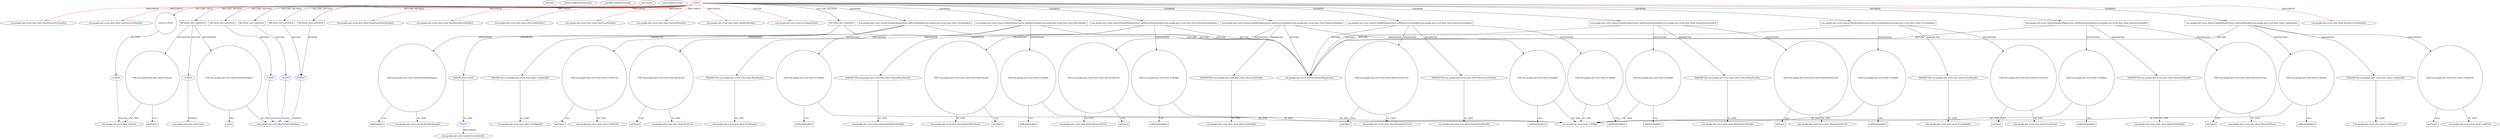 digraph {
baseInfo[graphId=697,category="pattern",isAnonymous=false,possibleRelation=true]
frameworkRelatedTypesInfo[0="com.google.gwt.event.dom.client.HasBlurHandlers",1="com.google.gwt.event.dom.client.HasMouseUpHandlers",2="com.google.gwt.event.dom.client.HasMouseOverHandlers",3="com.google.gwt.user.client.ui.ComplexPanel",4="com.google.gwt.event.dom.client.HasLoadHandlers",5="com.google.gwt.event.dom.client.HasClickHandlers",6="com.google.gwt.event.dom.client.HasMouseOutHandlers",7="com.google.gwt.event.dom.client.HasMouseMoveHandlers",8="com.google.gwt.event.dom.client.HasFocusHandlers",9="com.google.gwt.event.dom.client.HasMouseDownHandlers"]
possibleCollaborationsInfo[0="697~RETURN_TYPE_DECLARATION-CLIENT_METHOD_DECLARATION-~com.google.gwt.event.dom.client.HasBlurHandlers com.google.gwt.event.dom.client.HasMouseUpHandlers com.google.gwt.event.dom.client.HasMouseOverHandlers com.google.gwt.user.client.ui.ComplexPanel com.google.gwt.event.dom.client.HasLoadHandlers com.google.gwt.event.dom.client.HasClickHandlers com.google.gwt.event.dom.client.HasMouseOutHandlers com.google.gwt.event.dom.client.HasMouseMoveHandlers com.google.gwt.event.dom.client.HasFocusHandlers com.google.gwt.event.dom.client.HasMouseDownHandlers ~com.google.gwt.core.client.JavaScriptObject ~false~false",1="697~FIELD_TYPE_DECLARATION-~com.google.gwt.event.dom.client.HasBlurHandlers com.google.gwt.event.dom.client.HasMouseUpHandlers com.google.gwt.event.dom.client.HasMouseOverHandlers com.google.gwt.user.client.ui.ComplexPanel com.google.gwt.event.dom.client.HasLoadHandlers com.google.gwt.event.dom.client.HasClickHandlers com.google.gwt.event.dom.client.HasMouseOutHandlers com.google.gwt.event.dom.client.HasMouseMoveHandlers com.google.gwt.event.dom.client.HasFocusHandlers com.google.gwt.event.dom.client.HasMouseDownHandlers ~com.google.gwt.dom.client.Element ~false~false",2="697~RETURN_TYPE_DECLARATION-CLIENT_METHOD_DECLARATION-~com.google.gwt.event.dom.client.HasBlurHandlers com.google.gwt.event.dom.client.HasMouseUpHandlers com.google.gwt.event.dom.client.HasMouseOverHandlers com.google.gwt.user.client.ui.ComplexPanel com.google.gwt.event.dom.client.HasLoadHandlers com.google.gwt.event.dom.client.HasClickHandlers com.google.gwt.event.dom.client.HasMouseOutHandlers com.google.gwt.event.dom.client.HasMouseMoveHandlers com.google.gwt.event.dom.client.HasFocusHandlers com.google.gwt.event.dom.client.HasMouseDownHandlers ~com.google.gwt.dom.client.Style ~false~false",3="697~PARAMETER_TYPE_DECLARATION-CLIENT_METHOD_DECLARATION-~com.google.gwt.event.dom.client.HasBlurHandlers com.google.gwt.event.dom.client.HasMouseUpHandlers com.google.gwt.event.dom.client.HasMouseOverHandlers com.google.gwt.user.client.ui.ComplexPanel com.google.gwt.event.dom.client.HasLoadHandlers com.google.gwt.event.dom.client.HasClickHandlers com.google.gwt.event.dom.client.HasMouseOutHandlers com.google.gwt.event.dom.client.HasMouseMoveHandlers com.google.gwt.event.dom.client.HasFocusHandlers com.google.gwt.event.dom.client.HasMouseDownHandlers ~com.google.gwt.event.shared.EventHandler ~false~false",4="697~RETURN_TYPE_DECLARATION-CLIENT_METHOD_DECLARATION-~com.google.gwt.event.dom.client.HasBlurHandlers com.google.gwt.event.dom.client.HasMouseUpHandlers com.google.gwt.event.dom.client.HasMouseOverHandlers com.google.gwt.user.client.ui.ComplexPanel com.google.gwt.event.dom.client.HasLoadHandlers com.google.gwt.event.dom.client.HasClickHandlers com.google.gwt.event.dom.client.HasMouseOutHandlers com.google.gwt.event.dom.client.HasMouseMoveHandlers com.google.gwt.event.dom.client.HasFocusHandlers com.google.gwt.event.dom.client.HasMouseDownHandlers ~com.google.gwt.core.client.JavaScriptObject ~false~false",5="697~RETURN_TYPE_DECLARATION-CLIENT_METHOD_DECLARATION-RETURN_TYPE_DECLARATION-CLIENT_METHOD_DECLARATION-~com.google.gwt.event.dom.client.HasBlurHandlers com.google.gwt.event.dom.client.HasMouseUpHandlers com.google.gwt.event.dom.client.HasMouseOverHandlers com.google.gwt.user.client.ui.ComplexPanel com.google.gwt.event.dom.client.HasLoadHandlers com.google.gwt.event.dom.client.HasClickHandlers com.google.gwt.event.dom.client.HasMouseOutHandlers com.google.gwt.event.dom.client.HasMouseMoveHandlers com.google.gwt.event.dom.client.HasFocusHandlers com.google.gwt.event.dom.client.HasMouseDownHandlers ~com.google.gwt.core.client.JavaScriptObject ~false~false"]
patternInfo[frequency=2.0,patternRootClient=0]
patternInstancesInfo[0="mguiral-GwtSvgLib~/mguiral-GwtSvgLib/GwtSvgLib-master/src/gwt/html5/svg/client/user/ui/SVGSymbolWidget.java~SVGSymbolWidget~3998",1="mguiral-GwtSvgLib~/mguiral-GwtSvgLib/GwtSvgLib-master/src/gwt/html5/svg/client/user/ui/SVGGraphicalWidget.java~SVGGraphicalWidget~3974"]
7[label="com.google.gwt.event.dom.client.HasMouseOverHandlers",vertexType="FRAMEWORK_INTERFACE_TYPE",isFrameworkType=false]
0[label="CLIENT",vertexType="ROOT_CLIENT_CLASS_DECLARATION",isFrameworkType=false,color=red]
6[label="com.google.gwt.event.dom.client.HasMouseUpHandlers",vertexType="FRAMEWORK_INTERFACE_TYPE",isFrameworkType=false]
11[label="FIELD:CLIENT",vertexType="FIELD_DECLARATION",isFrameworkType=false,shape=circle]
5[label="com.google.gwt.event.dom.client.HasMouseDownHandlers",vertexType="FRAMEWORK_INTERFACE_TYPE",isFrameworkType=false]
8[label="com.google.gwt.event.dom.client.HasMouseMoveHandlers",vertexType="FRAMEWORK_INTERFACE_TYPE",isFrameworkType=false]
4[label="com.google.gwt.event.dom.client.HasClickHandlers",vertexType="FRAMEWORK_INTERFACE_TYPE",isFrameworkType=false]
2[label="com.google.gwt.event.dom.client.HasFocusHandlers",vertexType="FRAMEWORK_INTERFACE_TYPE",isFrameworkType=false]
10[label="com.google.gwt.event.dom.client.HasLoadHandlers",vertexType="FRAMEWORK_INTERFACE_TYPE",isFrameworkType=false]
3[label="com.google.gwt.event.dom.client.HasBlurHandlers",vertexType="FRAMEWORK_INTERFACE_TYPE",isFrameworkType=false]
1[label="com.google.gwt.user.client.ui.ComplexPanel",vertexType="FRAMEWORK_CLASS_TYPE",isFrameworkType=false]
128[label="METHOD_DECLARATION",vertexType="CLIENT_METHOD_DECLARATION",isFrameworkType=false,shape=box]
130[label="PARAMETER:CLIENT",vertexType="PARAMETER_DECLARATION",isFrameworkType=false]
111[label="METHOD_DECLARATION",vertexType="CLIENT_METHOD_DECLARATION",isFrameworkType=false,shape=box]
123[label="METHOD_DECLARATION",vertexType="CLIENT_METHOD_DECLARATION",isFrameworkType=false,shape=box]
109[label="METHOD_DECLARATION",vertexType="CLIENT_METHOD_DECLARATION",isFrameworkType=false,shape=box]
117[label="VAR:com.google.gwt.dom.client.Element",vertexType="VARIABLE_EXPRESION",isFrameworkType=false,shape=circle]
114[label="VAR:com.google.gwt.core.client.JavaScriptObject",vertexType="VARIABLE_EXPRESION",isFrameworkType=false,shape=circle]
105[label="METHOD_DECLARATION",vertexType="CLIENT_METHOD_DECLARATION",isFrameworkType=false,shape=box]
94[label="com.google.gwt.event.shared.HandlerRegistration addLoadHandler(com.google.gwt.event.dom.client.LoadHandler)",vertexType="OVERRIDING_METHOD_DECLARATION",isFrameworkType=false,shape=box]
133[label="VAR:com.google.gwt.event.shared.HandlerManager",vertexType="VARIABLE_EXPRESION",isFrameworkType=false,shape=circle]
134[label="addHandler()",vertexType="INSIDE_CALL",isFrameworkType=false,shape=box]
135[label="com.google.gwt.event.shared.HandlerManager",vertexType="FRAMEWORK_CLASS_TYPE",isFrameworkType=false]
34[label="com.google.gwt.event.shared.HandlerRegistration addClickHandler(com.google.gwt.event.dom.client.ClickHandler)",vertexType="OVERRIDING_METHOD_DECLARATION",isFrameworkType=false,shape=box]
41[label="VAR:com.google.gwt.event.dom.client.ClickEvent",vertexType="VARIABLE_EXPRESION",isFrameworkType=false,shape=circle]
43[label="com.google.gwt.event.dom.client.ClickEvent",vertexType="FRAMEWORK_CLASS_TYPE",isFrameworkType=false]
42[label="getType()",vertexType="INSIDE_CALL",isFrameworkType=false,shape=box]
36[label="PARAMETER:com.google.gwt.event.dom.client.ClickHandler",vertexType="PARAMETER_DECLARATION",isFrameworkType=false]
37[label="com.google.gwt.event.dom.client.ClickHandler",vertexType="FRAMEWORK_INTERFACE_TYPE",isFrameworkType=false]
24[label="com.google.gwt.event.shared.HandlerRegistration addBlurHandler(com.google.gwt.event.dom.client.BlurHandler)",vertexType="OVERRIDING_METHOD_DECLARATION",isFrameworkType=false,shape=box]
38[label="VAR:com.google.gwt.user.client.ui.Widget",vertexType="VARIABLE_EXPRESION",isFrameworkType=false,shape=circle]
39[label="addDomHandler()",vertexType="INSIDE_CALL",isFrameworkType=false,shape=box]
28[label="VAR:com.google.gwt.user.client.ui.Widget",vertexType="VARIABLE_EXPRESION",isFrameworkType=false,shape=circle]
29[label="addDomHandler()",vertexType="INSIDE_CALL",isFrameworkType=false,shape=box]
98[label="VAR:com.google.gwt.user.client.ui.Widget",vertexType="VARIABLE_EXPRESION",isFrameworkType=false,shape=circle]
99[label="addDomHandler()",vertexType="INSIDE_CALL",isFrameworkType=false,shape=box]
74[label="com.google.gwt.event.shared.HandlerRegistration addMouseMoveHandler(com.google.gwt.event.dom.client.MouseMoveHandler)",vertexType="OVERRIDING_METHOD_DECLARATION",isFrameworkType=false,shape=box]
76[label="PARAMETER:com.google.gwt.event.dom.client.MouseMoveHandler",vertexType="PARAMETER_DECLARATION",isFrameworkType=false]
77[label="com.google.gwt.event.dom.client.MouseMoveHandler",vertexType="FRAMEWORK_INTERFACE_TYPE",isFrameworkType=false]
78[label="VAR:com.google.gwt.user.client.ui.Widget",vertexType="VARIABLE_EXPRESION",isFrameworkType=false,shape=circle]
79[label="addDomHandler()",vertexType="INSIDE_CALL",isFrameworkType=false,shape=box]
54[label="com.google.gwt.event.shared.HandlerRegistration addMouseUpHandler(com.google.gwt.event.dom.client.MouseUpHandler)",vertexType="OVERRIDING_METHOD_DECLARATION",isFrameworkType=false,shape=box]
56[label="PARAMETER:com.google.gwt.event.dom.client.MouseUpHandler",vertexType="PARAMETER_DECLARATION",isFrameworkType=false]
57[label="com.google.gwt.event.dom.client.MouseUpHandler",vertexType="FRAMEWORK_INTERFACE_TYPE",isFrameworkType=false]
58[label="VAR:com.google.gwt.user.client.ui.Widget",vertexType="VARIABLE_EXPRESION",isFrameworkType=false,shape=circle]
59[label="addDomHandler()",vertexType="INSIDE_CALL",isFrameworkType=false,shape=box]
61[label="VAR:com.google.gwt.event.dom.client.MouseUpEvent",vertexType="VARIABLE_EXPRESION",isFrameworkType=false,shape=circle]
63[label="com.google.gwt.event.dom.client.MouseUpEvent",vertexType="FRAMEWORK_CLASS_TYPE",isFrameworkType=false]
62[label="getType()",vertexType="INSIDE_CALL",isFrameworkType=false,shape=box]
120[label="METHOD_DECLARATION",vertexType="CLIENT_METHOD_DECLARATION",isFrameworkType=false,shape=box]
64[label="com.google.gwt.event.shared.HandlerRegistration addMouseOverHandler(com.google.gwt.event.dom.client.MouseOverHandler)",vertexType="OVERRIDING_METHOD_DECLARATION",isFrameworkType=false,shape=box]
68[label="VAR:com.google.gwt.user.client.ui.Widget",vertexType="VARIABLE_EXPRESION",isFrameworkType=false,shape=circle]
69[label="addDomHandler()",vertexType="INSIDE_CALL",isFrameworkType=false,shape=box]
71[label="VAR:com.google.gwt.event.dom.client.MouseOverEvent",vertexType="VARIABLE_EXPRESION",isFrameworkType=false,shape=circle]
72[label="getType()",vertexType="INSIDE_CALL",isFrameworkType=false,shape=box]
73[label="com.google.gwt.event.dom.client.MouseOverEvent",vertexType="FRAMEWORK_CLASS_TYPE",isFrameworkType=false]
9[label="com.google.gwt.event.dom.client.HasMouseOutHandlers",vertexType="FRAMEWORK_INTERFACE_TYPE",isFrameworkType=false]
31[label="VAR:com.google.gwt.event.dom.client.BlurEvent",vertexType="VARIABLE_EXPRESION",isFrameworkType=false,shape=circle]
32[label="getType()",vertexType="INSIDE_CALL",isFrameworkType=false,shape=box]
33[label="com.google.gwt.event.dom.client.BlurEvent",vertexType="FRAMEWORK_CLASS_TYPE",isFrameworkType=false]
101[label="VAR:com.google.gwt.event.dom.client.LoadEvent",vertexType="VARIABLE_EXPRESION",isFrameworkType=false,shape=circle]
102[label="getType()",vertexType="INSIDE_CALL",isFrameworkType=false,shape=box]
44[label="com.google.gwt.event.shared.HandlerRegistration addMouseDownHandler(com.google.gwt.event.dom.client.MouseDownHandler)",vertexType="OVERRIDING_METHOD_DECLARATION",isFrameworkType=false,shape=box]
46[label="PARAMETER:com.google.gwt.event.dom.client.MouseDownHandler",vertexType="PARAMETER_DECLARATION",isFrameworkType=false]
47[label="com.google.gwt.event.dom.client.MouseDownHandler",vertexType="FRAMEWORK_INTERFACE_TYPE",isFrameworkType=false]
48[label="VAR:com.google.gwt.user.client.ui.Widget",vertexType="VARIABLE_EXPRESION",isFrameworkType=false,shape=circle]
49[label="addDomHandler()",vertexType="INSIDE_CALL",isFrameworkType=false,shape=box]
96[label="PARAMETER:com.google.gwt.event.dom.client.LoadHandler",vertexType="PARAMETER_DECLARATION",isFrameworkType=false]
97[label="com.google.gwt.event.dom.client.LoadHandler",vertexType="FRAMEWORK_INTERFACE_TYPE",isFrameworkType=false]
26[label="PARAMETER:com.google.gwt.event.dom.client.BlurHandler",vertexType="PARAMETER_DECLARATION",isFrameworkType=false]
27[label="com.google.gwt.event.dom.client.BlurHandler",vertexType="FRAMEWORK_INTERFACE_TYPE",isFrameworkType=false]
66[label="PARAMETER:com.google.gwt.event.dom.client.MouseOverHandler",vertexType="PARAMETER_DECLARATION",isFrameworkType=false]
67[label="com.google.gwt.event.dom.client.MouseOverHandler",vertexType="FRAMEWORK_INTERFACE_TYPE",isFrameworkType=false]
15[label="com.google.gwt.event.shared.HandlerRegistration",vertexType="FRAMEWORK_INTERFACE_TYPE",isFrameworkType=false]
81[label="VAR:com.google.gwt.event.dom.client.MouseMoveEvent",vertexType="VARIABLE_EXPRESION",isFrameworkType=false,shape=circle]
82[label="getType()",vertexType="INSIDE_CALL",isFrameworkType=false,shape=box]
103[label="com.google.gwt.event.dom.client.LoadEvent",vertexType="FRAMEWORK_CLASS_TYPE",isFrameworkType=false]
118[label="getStyle()",vertexType="INSIDE_CALL",isFrameworkType=false,shape=box]
83[label="com.google.gwt.event.dom.client.MouseMoveEvent",vertexType="FRAMEWORK_CLASS_TYPE",isFrameworkType=false]
14[label="com.google.gwt.event.shared.HandlerRegistration addFocusHandler(com.google.gwt.event.dom.client.FocusHandler)",vertexType="OVERRIDING_METHOD_DECLARATION",isFrameworkType=false,shape=box]
18[label="VAR:com.google.gwt.user.client.ui.Widget",vertexType="VARIABLE_EXPRESION",isFrameworkType=false,shape=circle]
16[label="PARAMETER:com.google.gwt.event.dom.client.FocusHandler",vertexType="PARAMETER_DECLARATION",isFrameworkType=false]
19[label="addDomHandler()",vertexType="INSIDE_CALL",isFrameworkType=false,shape=box]
17[label="com.google.gwt.event.dom.client.FocusHandler",vertexType="FRAMEWORK_INTERFACE_TYPE",isFrameworkType=false]
107[label="com.google.gwt.core.client.JavaScriptObject",vertexType="FRAMEWORK_CLASS_TYPE",isFrameworkType=false]
115[label="cast()",vertexType="INSIDE_CALL",isFrameworkType=false,shape=box]
21[label="VAR:com.google.gwt.event.dom.client.FocusEvent",vertexType="VARIABLE_EXPRESION",isFrameworkType=false,shape=circle]
22[label="getType()",vertexType="INSIDE_CALL",isFrameworkType=false,shape=box]
23[label="com.google.gwt.event.dom.client.FocusEvent",vertexType="FRAMEWORK_CLASS_TYPE",isFrameworkType=false]
51[label="VAR:com.google.gwt.event.dom.client.MouseDownEvent",vertexType="VARIABLE_EXPRESION",isFrameworkType=false,shape=circle]
53[label="com.google.gwt.event.dom.client.MouseDownEvent",vertexType="FRAMEWORK_CLASS_TYPE",isFrameworkType=false]
52[label="getType()",vertexType="INSIDE_CALL",isFrameworkType=false,shape=box]
20[label="com.google.gwt.user.client.ui.Widget",vertexType="FRAMEWORK_CLASS_TYPE",isFrameworkType=false]
88[label="VAR:com.google.gwt.user.client.ui.Widget",vertexType="VARIABLE_EXPRESION",isFrameworkType=false,shape=circle]
89[label="addDomHandler()",vertexType="INSIDE_CALL",isFrameworkType=false,shape=box]
84[label="com.google.gwt.event.shared.HandlerRegistration addMouseOutHandler(com.google.gwt.event.dom.client.MouseOutHandler)",vertexType="OVERRIDING_METHOD_DECLARATION",isFrameworkType=false,shape=box]
91[label="VAR:com.google.gwt.event.dom.client.MouseOutEvent",vertexType="VARIABLE_EXPRESION",isFrameworkType=false,shape=circle]
93[label="com.google.gwt.event.dom.client.MouseOutEvent",vertexType="FRAMEWORK_CLASS_TYPE",isFrameworkType=false]
92[label="getType()",vertexType="INSIDE_CALL",isFrameworkType=false,shape=box]
86[label="PARAMETER:com.google.gwt.event.dom.client.MouseOutHandler",vertexType="PARAMETER_DECLARATION",isFrameworkType=false]
87[label="com.google.gwt.event.dom.client.MouseOutHandler",vertexType="FRAMEWORK_INTERFACE_TYPE",isFrameworkType=false]
13[label="com.google.gwt.dom.client.Element",vertexType="FRAMEWORK_CLASS_TYPE",isFrameworkType=false]
124[label="CLIENT",vertexType="REFERENCE_CLIENT_CLASS_DECLARATION",isFrameworkType=false,color=blue]
12[label="CLIENT",vertexType="REFERENCE_CLIENT_CLASS_DECLARATION",isFrameworkType=false,color=blue]
112[label="CLIENT",vertexType="REFERENCE_CLIENT_CLASS_DECLARATION",isFrameworkType=false,color=blue]
113[label="com.google.gwt.dom.client.Style",vertexType="FRAMEWORK_CLASS_TYPE",isFrameworkType=false]
131[label="CLIENT",vertexType="REFERENCE_CLIENT_CLASS_DECLARATION",isFrameworkType=false,color=blue]
132[label="com.google.gwt.event.shared.EventHandler",vertexType="FRAMEWORK_INTERFACE_TYPE",isFrameworkType=false]
121[label="CLIENT",vertexType="REFERENCE_CLIENT_CLASS_DECLARATION",isFrameworkType=false,color=blue]
106[label="CLIENT",vertexType="REFERENCE_CLIENT_CLASS_DECLARATION",isFrameworkType=false,color=blue]
94->96[label="PARAMETER"]
38->39[label="CALL"]
101->103[label="OF_TYPE"]
0->3[label="IMPLEMENT",color=red]
28->29[label="CALL"]
74->78[label="INSTANTIATE"]
98->99[label="CALL"]
0->6[label="IMPLEMENT",color=red]
0->111[label="DECLARE_METHOD"]
0->120[label="DECLARE_METHOD"]
34->36[label="PARAMETER"]
18->20[label="OF_TYPE"]
0->7[label="IMPLEMENT",color=red]
64->68[label="INSTANTIATE"]
128->133[label="INSTANTIATE"]
114->107[label="OF_TYPE"]
68->20[label="OF_TYPE"]
54->61[label="INSTANTIATE"]
46->47[label="OF_TYPE"]
51->52[label="CALL"]
101->102[label="CALL"]
0->1[label="EXTEND",color=red]
0->84[label="OVERRIDE"]
124->107[label="EXTEND",color=blue]
24->28[label="INSTANTIATE"]
84->86[label="PARAMETER"]
24->26[label="PARAMETER"]
91->93[label="OF_TYPE"]
0->14[label="OVERRIDE"]
112->113[label="EXTEND",color=blue]
14->16[label="PARAMETER"]
84->15[label="RETURN"]
86->87[label="OF_TYPE"]
84->88[label="INSTANTIATE"]
128->130[label="PARAMETER"]
71->72[label="CALL"]
105->106[label="RETURN"]
0->105[label="DECLARE_METHOD"]
31->33[label="OF_TYPE"]
41->42[label="CALL"]
117->118[label="CALL"]
54->56[label="PARAMETER"]
0->24[label="OVERRIDE"]
0->44[label="OVERRIDE"]
66->67[label="OF_TYPE"]
44->51[label="INSTANTIATE"]
81->82[label="CALL"]
131->132[label="IMPLEMENT",color=blue]
0->128[label="DECLARE_METHOD"]
11->12[label="OF_TYPE"]
76->77[label="OF_TYPE"]
64->71[label="INSTANTIATE"]
54->15[label="RETURN"]
18->19[label="CALL"]
130->131[label="OF_TYPE"]
0->11[label="DECLARE_FIELD"]
111->117[label="INSTANTIATE"]
31->32[label="CALL"]
74->81[label="INSTANTIATE"]
88->20[label="OF_TYPE"]
34->15[label="RETURN"]
12->13[label="EXTEND",color=blue]
98->20[label="OF_TYPE"]
14->21[label="INSTANTIATE"]
111->112[label="RETURN"]
114->115[label="CALL"]
120->121[label="RETURN"]
0->10[label="IMPLEMENT",color=red]
44->46[label="PARAMETER"]
34->38[label="INSTANTIATE"]
78->79[label="CALL"]
133->135[label="OF_TYPE"]
61->62[label="CALL"]
34->41[label="INSTANTIATE"]
14->18[label="INSTANTIATE"]
0->4[label="IMPLEMENT",color=red]
64->66[label="PARAMETER"]
61->63[label="OF_TYPE"]
128->15[label="RETURN"]
24->31[label="INSTANTIATE"]
48->49[label="CALL"]
106->107[label="EXTEND",color=blue]
0->64[label="OVERRIDE"]
0->34[label="OVERRIDE"]
94->98[label="INSTANTIATE"]
64->15[label="RETURN"]
41->43[label="OF_TYPE"]
0->9[label="IMPLEMENT",color=red]
58->20[label="OF_TYPE"]
44->48[label="INSTANTIATE"]
0->8[label="IMPLEMENT",color=red]
21->22[label="CALL"]
0->54[label="OVERRIDE"]
78->20[label="OF_TYPE"]
68->69[label="CALL"]
117->13[label="OF_TYPE"]
0->94[label="OVERRIDE"]
94->101[label="INSTANTIATE"]
71->73[label="OF_TYPE"]
51->53[label="OF_TYPE"]
94->15[label="RETURN"]
81->83[label="OF_TYPE"]
121->107[label="EXTEND",color=blue]
74->15[label="RETURN"]
54->58[label="INSTANTIATE"]
0->74[label="OVERRIDE"]
0->123[label="DECLARE_METHOD"]
58->59[label="CALL"]
0->2[label="IMPLEMENT",color=red]
0->5[label="IMPLEMENT",color=red]
28->20[label="OF_TYPE"]
48->20[label="OF_TYPE"]
133->134[label="CALL"]
36->37[label="OF_TYPE"]
26->27[label="OF_TYPE"]
111->114[label="INSTANTIATE"]
24->15[label="RETURN"]
109->106[label="RETURN"]
14->15[label="RETURN"]
21->23[label="OF_TYPE"]
0->109[label="DECLARE_METHOD"]
96->97[label="OF_TYPE"]
91->92[label="CALL"]
44->15[label="RETURN"]
38->20[label="OF_TYPE"]
74->76[label="PARAMETER"]
16->17[label="OF_TYPE"]
56->57[label="OF_TYPE"]
123->124[label="RETURN"]
88->89[label="CALL"]
84->91[label="INSTANTIATE"]
}
